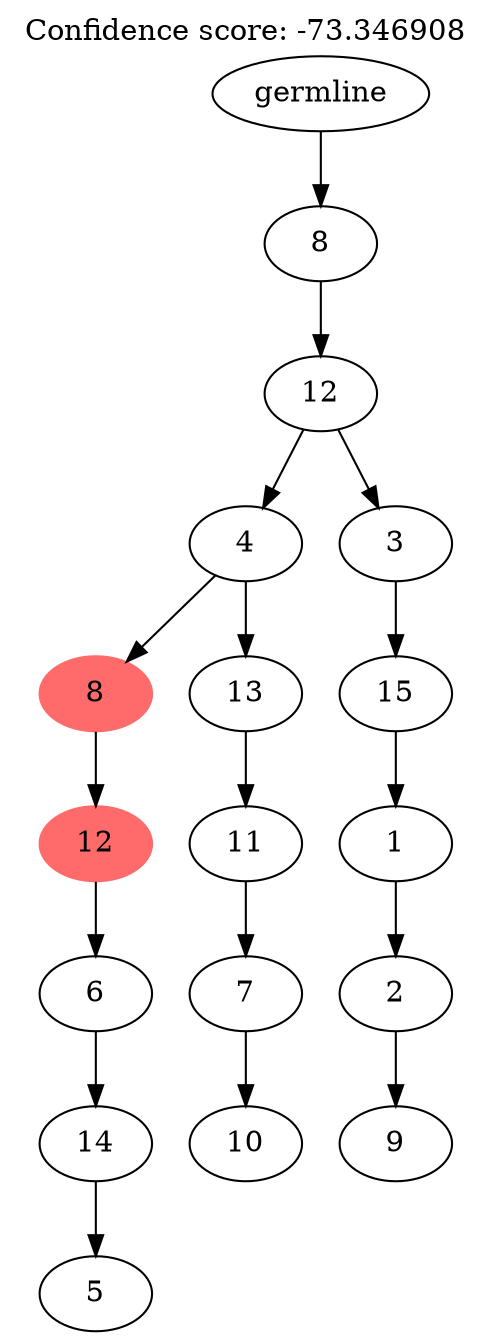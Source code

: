 digraph g {
	"16" -> "17";
	"17" [label="5"];
	"15" -> "16";
	"16" [label="14"];
	"14" -> "15";
	"15" [label="6"];
	"13" -> "14";
	"14" [color=indianred1, style=filled, label="12"];
	"11" -> "12";
	"12" [label="10"];
	"10" -> "11";
	"11" [label="7"];
	"9" -> "10";
	"10" [label="11"];
	"8" -> "9";
	"9" [label="13"];
	"8" -> "13";
	"13" [color=indianred1, style=filled, label="8"];
	"6" -> "7";
	"7" [label="9"];
	"5" -> "6";
	"6" [label="2"];
	"4" -> "5";
	"5" [label="1"];
	"3" -> "4";
	"4" [label="15"];
	"2" -> "3";
	"3" [label="3"];
	"2" -> "8";
	"8" [label="4"];
	"1" -> "2";
	"2" [label="12"];
	"0" -> "1";
	"1" [label="8"];
	"0" [label="germline"];
	labelloc="t";
	label="Confidence score: -73.346908";
}
